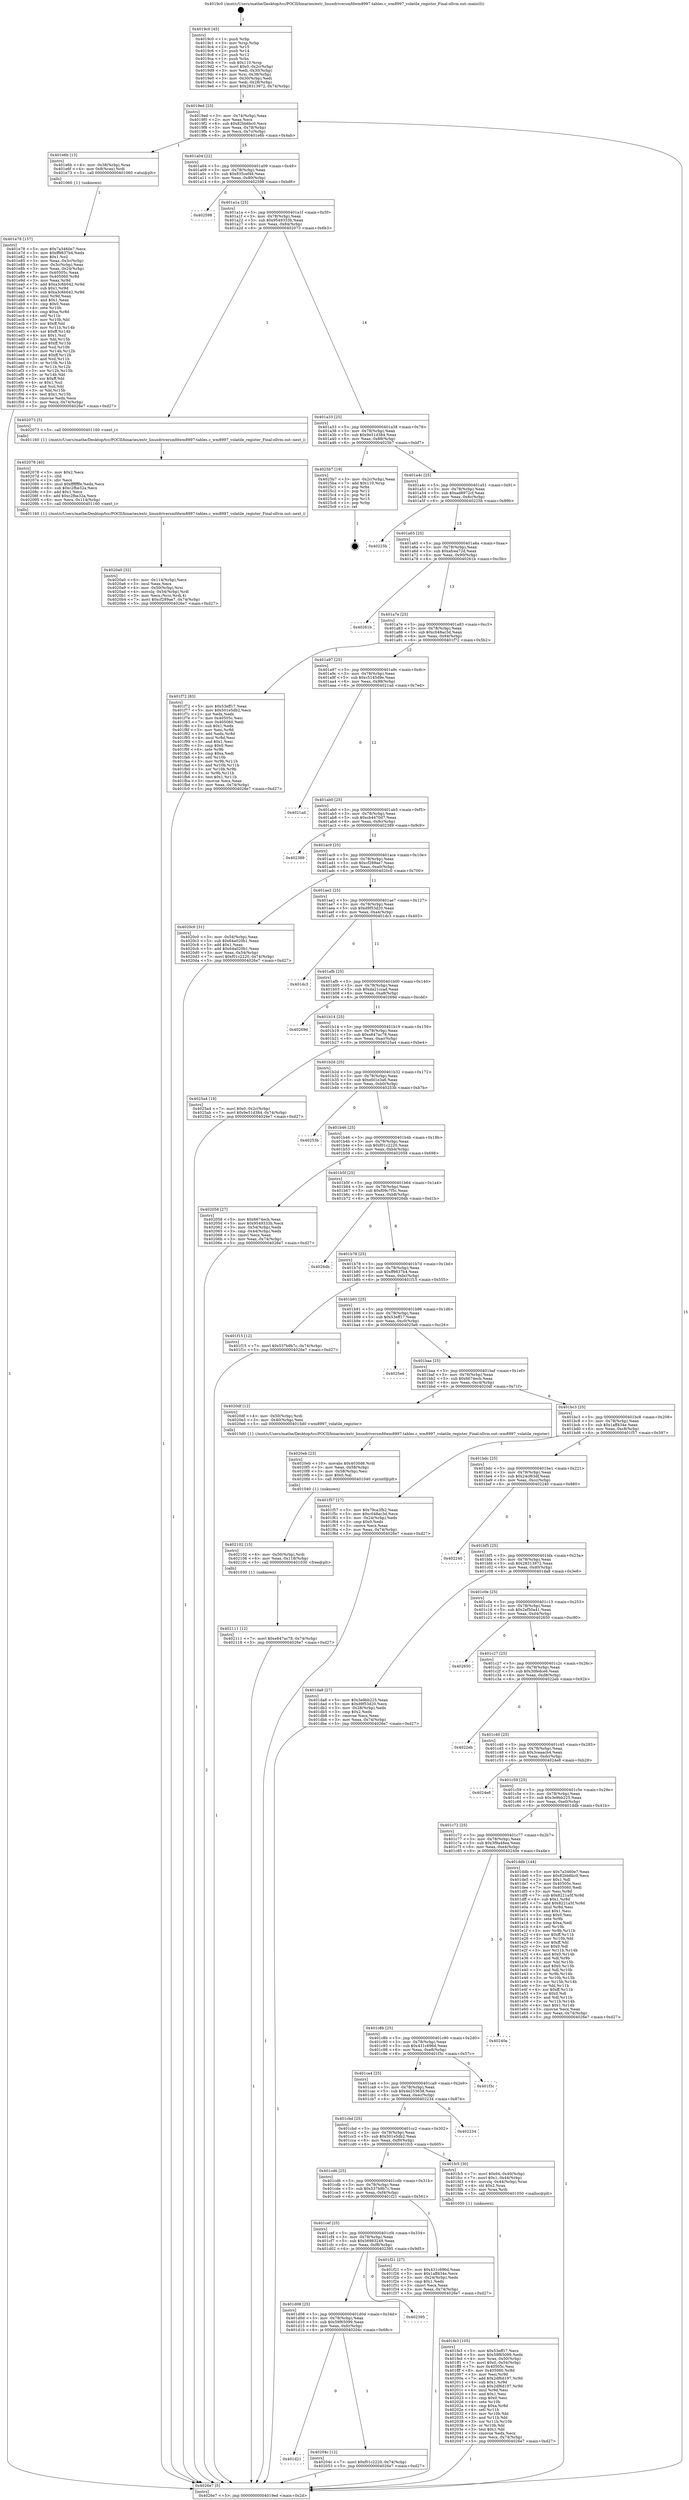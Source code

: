 digraph "0x4019c0" {
  label = "0x4019c0 (/mnt/c/Users/mathe/Desktop/tcc/POCII/binaries/extr_linuxdriversmfdwm8997-tables.c_wm8997_volatile_register_Final-ollvm.out::main(0))"
  labelloc = "t"
  node[shape=record]

  Entry [label="",width=0.3,height=0.3,shape=circle,fillcolor=black,style=filled]
  "0x4019ed" [label="{
     0x4019ed [23]\l
     | [instrs]\l
     &nbsp;&nbsp;0x4019ed \<+3\>: mov -0x74(%rbp),%eax\l
     &nbsp;&nbsp;0x4019f0 \<+2\>: mov %eax,%ecx\l
     &nbsp;&nbsp;0x4019f2 \<+6\>: sub $0x82bb6bc0,%ecx\l
     &nbsp;&nbsp;0x4019f8 \<+3\>: mov %eax,-0x78(%rbp)\l
     &nbsp;&nbsp;0x4019fb \<+3\>: mov %ecx,-0x7c(%rbp)\l
     &nbsp;&nbsp;0x4019fe \<+6\>: je 0000000000401e6b \<main+0x4ab\>\l
  }"]
  "0x401e6b" [label="{
     0x401e6b [13]\l
     | [instrs]\l
     &nbsp;&nbsp;0x401e6b \<+4\>: mov -0x38(%rbp),%rax\l
     &nbsp;&nbsp;0x401e6f \<+4\>: mov 0x8(%rax),%rdi\l
     &nbsp;&nbsp;0x401e73 \<+5\>: call 0000000000401060 \<atoi@plt\>\l
     | [calls]\l
     &nbsp;&nbsp;0x401060 \{1\} (unknown)\l
  }"]
  "0x401a04" [label="{
     0x401a04 [22]\l
     | [instrs]\l
     &nbsp;&nbsp;0x401a04 \<+5\>: jmp 0000000000401a09 \<main+0x49\>\l
     &nbsp;&nbsp;0x401a09 \<+3\>: mov -0x78(%rbp),%eax\l
     &nbsp;&nbsp;0x401a0c \<+5\>: sub $0x835cef48,%eax\l
     &nbsp;&nbsp;0x401a11 \<+3\>: mov %eax,-0x80(%rbp)\l
     &nbsp;&nbsp;0x401a14 \<+6\>: je 0000000000402598 \<main+0xbd8\>\l
  }"]
  Exit [label="",width=0.3,height=0.3,shape=circle,fillcolor=black,style=filled,peripheries=2]
  "0x402598" [label="{
     0x402598\l
  }", style=dashed]
  "0x401a1a" [label="{
     0x401a1a [25]\l
     | [instrs]\l
     &nbsp;&nbsp;0x401a1a \<+5\>: jmp 0000000000401a1f \<main+0x5f\>\l
     &nbsp;&nbsp;0x401a1f \<+3\>: mov -0x78(%rbp),%eax\l
     &nbsp;&nbsp;0x401a22 \<+5\>: sub $0x9549333b,%eax\l
     &nbsp;&nbsp;0x401a27 \<+6\>: mov %eax,-0x84(%rbp)\l
     &nbsp;&nbsp;0x401a2d \<+6\>: je 0000000000402073 \<main+0x6b3\>\l
  }"]
  "0x402111" [label="{
     0x402111 [12]\l
     | [instrs]\l
     &nbsp;&nbsp;0x402111 \<+7\>: movl $0xe847ac78,-0x74(%rbp)\l
     &nbsp;&nbsp;0x402118 \<+5\>: jmp 00000000004026e7 \<main+0xd27\>\l
  }"]
  "0x402073" [label="{
     0x402073 [5]\l
     | [instrs]\l
     &nbsp;&nbsp;0x402073 \<+5\>: call 0000000000401160 \<next_i\>\l
     | [calls]\l
     &nbsp;&nbsp;0x401160 \{1\} (/mnt/c/Users/mathe/Desktop/tcc/POCII/binaries/extr_linuxdriversmfdwm8997-tables.c_wm8997_volatile_register_Final-ollvm.out::next_i)\l
  }"]
  "0x401a33" [label="{
     0x401a33 [25]\l
     | [instrs]\l
     &nbsp;&nbsp;0x401a33 \<+5\>: jmp 0000000000401a38 \<main+0x78\>\l
     &nbsp;&nbsp;0x401a38 \<+3\>: mov -0x78(%rbp),%eax\l
     &nbsp;&nbsp;0x401a3b \<+5\>: sub $0x9e51d384,%eax\l
     &nbsp;&nbsp;0x401a40 \<+6\>: mov %eax,-0x88(%rbp)\l
     &nbsp;&nbsp;0x401a46 \<+6\>: je 00000000004025b7 \<main+0xbf7\>\l
  }"]
  "0x402102" [label="{
     0x402102 [15]\l
     | [instrs]\l
     &nbsp;&nbsp;0x402102 \<+4\>: mov -0x50(%rbp),%rdi\l
     &nbsp;&nbsp;0x402106 \<+6\>: mov %eax,-0x118(%rbp)\l
     &nbsp;&nbsp;0x40210c \<+5\>: call 0000000000401030 \<free@plt\>\l
     | [calls]\l
     &nbsp;&nbsp;0x401030 \{1\} (unknown)\l
  }"]
  "0x4025b7" [label="{
     0x4025b7 [19]\l
     | [instrs]\l
     &nbsp;&nbsp;0x4025b7 \<+3\>: mov -0x2c(%rbp),%eax\l
     &nbsp;&nbsp;0x4025ba \<+7\>: add $0x110,%rsp\l
     &nbsp;&nbsp;0x4025c1 \<+1\>: pop %rbx\l
     &nbsp;&nbsp;0x4025c2 \<+2\>: pop %r12\l
     &nbsp;&nbsp;0x4025c4 \<+2\>: pop %r14\l
     &nbsp;&nbsp;0x4025c6 \<+2\>: pop %r15\l
     &nbsp;&nbsp;0x4025c8 \<+1\>: pop %rbp\l
     &nbsp;&nbsp;0x4025c9 \<+1\>: ret\l
  }"]
  "0x401a4c" [label="{
     0x401a4c [25]\l
     | [instrs]\l
     &nbsp;&nbsp;0x401a4c \<+5\>: jmp 0000000000401a51 \<main+0x91\>\l
     &nbsp;&nbsp;0x401a51 \<+3\>: mov -0x78(%rbp),%eax\l
     &nbsp;&nbsp;0x401a54 \<+5\>: sub $0xad8972cf,%eax\l
     &nbsp;&nbsp;0x401a59 \<+6\>: mov %eax,-0x8c(%rbp)\l
     &nbsp;&nbsp;0x401a5f \<+6\>: je 000000000040225b \<main+0x89b\>\l
  }"]
  "0x4020eb" [label="{
     0x4020eb [23]\l
     | [instrs]\l
     &nbsp;&nbsp;0x4020eb \<+10\>: movabs $0x4030d6,%rdi\l
     &nbsp;&nbsp;0x4020f5 \<+3\>: mov %eax,-0x58(%rbp)\l
     &nbsp;&nbsp;0x4020f8 \<+3\>: mov -0x58(%rbp),%esi\l
     &nbsp;&nbsp;0x4020fb \<+2\>: mov $0x0,%al\l
     &nbsp;&nbsp;0x4020fd \<+5\>: call 0000000000401040 \<printf@plt\>\l
     | [calls]\l
     &nbsp;&nbsp;0x401040 \{1\} (unknown)\l
  }"]
  "0x40225b" [label="{
     0x40225b\l
  }", style=dashed]
  "0x401a65" [label="{
     0x401a65 [25]\l
     | [instrs]\l
     &nbsp;&nbsp;0x401a65 \<+5\>: jmp 0000000000401a6a \<main+0xaa\>\l
     &nbsp;&nbsp;0x401a6a \<+3\>: mov -0x78(%rbp),%eax\l
     &nbsp;&nbsp;0x401a6d \<+5\>: sub $0xafcea72d,%eax\l
     &nbsp;&nbsp;0x401a72 \<+6\>: mov %eax,-0x90(%rbp)\l
     &nbsp;&nbsp;0x401a78 \<+6\>: je 000000000040261b \<main+0xc5b\>\l
  }"]
  "0x4020a0" [label="{
     0x4020a0 [32]\l
     | [instrs]\l
     &nbsp;&nbsp;0x4020a0 \<+6\>: mov -0x114(%rbp),%ecx\l
     &nbsp;&nbsp;0x4020a6 \<+3\>: imul %eax,%ecx\l
     &nbsp;&nbsp;0x4020a9 \<+4\>: mov -0x50(%rbp),%rsi\l
     &nbsp;&nbsp;0x4020ad \<+4\>: movslq -0x54(%rbp),%rdi\l
     &nbsp;&nbsp;0x4020b1 \<+3\>: mov %ecx,(%rsi,%rdi,4)\l
     &nbsp;&nbsp;0x4020b4 \<+7\>: movl $0xcf289ae7,-0x74(%rbp)\l
     &nbsp;&nbsp;0x4020bb \<+5\>: jmp 00000000004026e7 \<main+0xd27\>\l
  }"]
  "0x40261b" [label="{
     0x40261b\l
  }", style=dashed]
  "0x401a7e" [label="{
     0x401a7e [25]\l
     | [instrs]\l
     &nbsp;&nbsp;0x401a7e \<+5\>: jmp 0000000000401a83 \<main+0xc3\>\l
     &nbsp;&nbsp;0x401a83 \<+3\>: mov -0x78(%rbp),%eax\l
     &nbsp;&nbsp;0x401a86 \<+5\>: sub $0xc048ac3d,%eax\l
     &nbsp;&nbsp;0x401a8b \<+6\>: mov %eax,-0x94(%rbp)\l
     &nbsp;&nbsp;0x401a91 \<+6\>: je 0000000000401f72 \<main+0x5b2\>\l
  }"]
  "0x402078" [label="{
     0x402078 [40]\l
     | [instrs]\l
     &nbsp;&nbsp;0x402078 \<+5\>: mov $0x2,%ecx\l
     &nbsp;&nbsp;0x40207d \<+1\>: cltd\l
     &nbsp;&nbsp;0x40207e \<+2\>: idiv %ecx\l
     &nbsp;&nbsp;0x402080 \<+6\>: imul $0xfffffffe,%edx,%ecx\l
     &nbsp;&nbsp;0x402086 \<+6\>: sub $0xc2fbe32a,%ecx\l
     &nbsp;&nbsp;0x40208c \<+3\>: add $0x1,%ecx\l
     &nbsp;&nbsp;0x40208f \<+6\>: add $0xc2fbe32a,%ecx\l
     &nbsp;&nbsp;0x402095 \<+6\>: mov %ecx,-0x114(%rbp)\l
     &nbsp;&nbsp;0x40209b \<+5\>: call 0000000000401160 \<next_i\>\l
     | [calls]\l
     &nbsp;&nbsp;0x401160 \{1\} (/mnt/c/Users/mathe/Desktop/tcc/POCII/binaries/extr_linuxdriversmfdwm8997-tables.c_wm8997_volatile_register_Final-ollvm.out::next_i)\l
  }"]
  "0x401f72" [label="{
     0x401f72 [83]\l
     | [instrs]\l
     &nbsp;&nbsp;0x401f72 \<+5\>: mov $0x53eff17,%eax\l
     &nbsp;&nbsp;0x401f77 \<+5\>: mov $0x501e5db2,%ecx\l
     &nbsp;&nbsp;0x401f7c \<+2\>: xor %edx,%edx\l
     &nbsp;&nbsp;0x401f7e \<+7\>: mov 0x40505c,%esi\l
     &nbsp;&nbsp;0x401f85 \<+7\>: mov 0x405060,%edi\l
     &nbsp;&nbsp;0x401f8c \<+3\>: sub $0x1,%edx\l
     &nbsp;&nbsp;0x401f8f \<+3\>: mov %esi,%r8d\l
     &nbsp;&nbsp;0x401f92 \<+3\>: add %edx,%r8d\l
     &nbsp;&nbsp;0x401f95 \<+4\>: imul %r8d,%esi\l
     &nbsp;&nbsp;0x401f99 \<+3\>: and $0x1,%esi\l
     &nbsp;&nbsp;0x401f9c \<+3\>: cmp $0x0,%esi\l
     &nbsp;&nbsp;0x401f9f \<+4\>: sete %r9b\l
     &nbsp;&nbsp;0x401fa3 \<+3\>: cmp $0xa,%edi\l
     &nbsp;&nbsp;0x401fa6 \<+4\>: setl %r10b\l
     &nbsp;&nbsp;0x401faa \<+3\>: mov %r9b,%r11b\l
     &nbsp;&nbsp;0x401fad \<+3\>: and %r10b,%r11b\l
     &nbsp;&nbsp;0x401fb0 \<+3\>: xor %r10b,%r9b\l
     &nbsp;&nbsp;0x401fb3 \<+3\>: or %r9b,%r11b\l
     &nbsp;&nbsp;0x401fb6 \<+4\>: test $0x1,%r11b\l
     &nbsp;&nbsp;0x401fba \<+3\>: cmovne %ecx,%eax\l
     &nbsp;&nbsp;0x401fbd \<+3\>: mov %eax,-0x74(%rbp)\l
     &nbsp;&nbsp;0x401fc0 \<+5\>: jmp 00000000004026e7 \<main+0xd27\>\l
  }"]
  "0x401a97" [label="{
     0x401a97 [25]\l
     | [instrs]\l
     &nbsp;&nbsp;0x401a97 \<+5\>: jmp 0000000000401a9c \<main+0xdc\>\l
     &nbsp;&nbsp;0x401a9c \<+3\>: mov -0x78(%rbp),%eax\l
     &nbsp;&nbsp;0x401a9f \<+5\>: sub $0xc5145d9e,%eax\l
     &nbsp;&nbsp;0x401aa4 \<+6\>: mov %eax,-0x98(%rbp)\l
     &nbsp;&nbsp;0x401aaa \<+6\>: je 00000000004021ad \<main+0x7ed\>\l
  }"]
  "0x401d21" [label="{
     0x401d21\l
  }", style=dashed]
  "0x4021ad" [label="{
     0x4021ad\l
  }", style=dashed]
  "0x401ab0" [label="{
     0x401ab0 [25]\l
     | [instrs]\l
     &nbsp;&nbsp;0x401ab0 \<+5\>: jmp 0000000000401ab5 \<main+0xf5\>\l
     &nbsp;&nbsp;0x401ab5 \<+3\>: mov -0x78(%rbp),%eax\l
     &nbsp;&nbsp;0x401ab8 \<+5\>: sub $0xcb4470d7,%eax\l
     &nbsp;&nbsp;0x401abd \<+6\>: mov %eax,-0x9c(%rbp)\l
     &nbsp;&nbsp;0x401ac3 \<+6\>: je 0000000000402389 \<main+0x9c9\>\l
  }"]
  "0x40204c" [label="{
     0x40204c [12]\l
     | [instrs]\l
     &nbsp;&nbsp;0x40204c \<+7\>: movl $0xf01c2220,-0x74(%rbp)\l
     &nbsp;&nbsp;0x402053 \<+5\>: jmp 00000000004026e7 \<main+0xd27\>\l
  }"]
  "0x402389" [label="{
     0x402389\l
  }", style=dashed]
  "0x401ac9" [label="{
     0x401ac9 [25]\l
     | [instrs]\l
     &nbsp;&nbsp;0x401ac9 \<+5\>: jmp 0000000000401ace \<main+0x10e\>\l
     &nbsp;&nbsp;0x401ace \<+3\>: mov -0x78(%rbp),%eax\l
     &nbsp;&nbsp;0x401ad1 \<+5\>: sub $0xcf289ae7,%eax\l
     &nbsp;&nbsp;0x401ad6 \<+6\>: mov %eax,-0xa0(%rbp)\l
     &nbsp;&nbsp;0x401adc \<+6\>: je 00000000004020c0 \<main+0x700\>\l
  }"]
  "0x401d08" [label="{
     0x401d08 [25]\l
     | [instrs]\l
     &nbsp;&nbsp;0x401d08 \<+5\>: jmp 0000000000401d0d \<main+0x34d\>\l
     &nbsp;&nbsp;0x401d0d \<+3\>: mov -0x78(%rbp),%eax\l
     &nbsp;&nbsp;0x401d10 \<+5\>: sub $0x59f65099,%eax\l
     &nbsp;&nbsp;0x401d15 \<+6\>: mov %eax,-0xfc(%rbp)\l
     &nbsp;&nbsp;0x401d1b \<+6\>: je 000000000040204c \<main+0x68c\>\l
  }"]
  "0x4020c0" [label="{
     0x4020c0 [31]\l
     | [instrs]\l
     &nbsp;&nbsp;0x4020c0 \<+3\>: mov -0x54(%rbp),%eax\l
     &nbsp;&nbsp;0x4020c3 \<+5\>: sub $0x64a020b1,%eax\l
     &nbsp;&nbsp;0x4020c8 \<+3\>: add $0x1,%eax\l
     &nbsp;&nbsp;0x4020cb \<+5\>: add $0x64a020b1,%eax\l
     &nbsp;&nbsp;0x4020d0 \<+3\>: mov %eax,-0x54(%rbp)\l
     &nbsp;&nbsp;0x4020d3 \<+7\>: movl $0xf01c2220,-0x74(%rbp)\l
     &nbsp;&nbsp;0x4020da \<+5\>: jmp 00000000004026e7 \<main+0xd27\>\l
  }"]
  "0x401ae2" [label="{
     0x401ae2 [25]\l
     | [instrs]\l
     &nbsp;&nbsp;0x401ae2 \<+5\>: jmp 0000000000401ae7 \<main+0x127\>\l
     &nbsp;&nbsp;0x401ae7 \<+3\>: mov -0x78(%rbp),%eax\l
     &nbsp;&nbsp;0x401aea \<+5\>: sub $0xd9f53d20,%eax\l
     &nbsp;&nbsp;0x401aef \<+6\>: mov %eax,-0xa4(%rbp)\l
     &nbsp;&nbsp;0x401af5 \<+6\>: je 0000000000401dc3 \<main+0x403\>\l
  }"]
  "0x402395" [label="{
     0x402395\l
  }", style=dashed]
  "0x401dc3" [label="{
     0x401dc3\l
  }", style=dashed]
  "0x401afb" [label="{
     0x401afb [25]\l
     | [instrs]\l
     &nbsp;&nbsp;0x401afb \<+5\>: jmp 0000000000401b00 \<main+0x140\>\l
     &nbsp;&nbsp;0x401b00 \<+3\>: mov -0x78(%rbp),%eax\l
     &nbsp;&nbsp;0x401b03 \<+5\>: sub $0xda21ccad,%eax\l
     &nbsp;&nbsp;0x401b08 \<+6\>: mov %eax,-0xa8(%rbp)\l
     &nbsp;&nbsp;0x401b0e \<+6\>: je 000000000040269d \<main+0xcdd\>\l
  }"]
  "0x401fe3" [label="{
     0x401fe3 [105]\l
     | [instrs]\l
     &nbsp;&nbsp;0x401fe3 \<+5\>: mov $0x53eff17,%ecx\l
     &nbsp;&nbsp;0x401fe8 \<+5\>: mov $0x59f65099,%edx\l
     &nbsp;&nbsp;0x401fed \<+4\>: mov %rax,-0x50(%rbp)\l
     &nbsp;&nbsp;0x401ff1 \<+7\>: movl $0x0,-0x54(%rbp)\l
     &nbsp;&nbsp;0x401ff8 \<+7\>: mov 0x40505c,%esi\l
     &nbsp;&nbsp;0x401fff \<+8\>: mov 0x405060,%r8d\l
     &nbsp;&nbsp;0x402007 \<+3\>: mov %esi,%r9d\l
     &nbsp;&nbsp;0x40200a \<+7\>: add $0x2df6d197,%r9d\l
     &nbsp;&nbsp;0x402011 \<+4\>: sub $0x1,%r9d\l
     &nbsp;&nbsp;0x402015 \<+7\>: sub $0x2df6d197,%r9d\l
     &nbsp;&nbsp;0x40201c \<+4\>: imul %r9d,%esi\l
     &nbsp;&nbsp;0x402020 \<+3\>: and $0x1,%esi\l
     &nbsp;&nbsp;0x402023 \<+3\>: cmp $0x0,%esi\l
     &nbsp;&nbsp;0x402026 \<+4\>: sete %r10b\l
     &nbsp;&nbsp;0x40202a \<+4\>: cmp $0xa,%r8d\l
     &nbsp;&nbsp;0x40202e \<+4\>: setl %r11b\l
     &nbsp;&nbsp;0x402032 \<+3\>: mov %r10b,%bl\l
     &nbsp;&nbsp;0x402035 \<+3\>: and %r11b,%bl\l
     &nbsp;&nbsp;0x402038 \<+3\>: xor %r11b,%r10b\l
     &nbsp;&nbsp;0x40203b \<+3\>: or %r10b,%bl\l
     &nbsp;&nbsp;0x40203e \<+3\>: test $0x1,%bl\l
     &nbsp;&nbsp;0x402041 \<+3\>: cmovne %edx,%ecx\l
     &nbsp;&nbsp;0x402044 \<+3\>: mov %ecx,-0x74(%rbp)\l
     &nbsp;&nbsp;0x402047 \<+5\>: jmp 00000000004026e7 \<main+0xd27\>\l
  }"]
  "0x40269d" [label="{
     0x40269d\l
  }", style=dashed]
  "0x401b14" [label="{
     0x401b14 [25]\l
     | [instrs]\l
     &nbsp;&nbsp;0x401b14 \<+5\>: jmp 0000000000401b19 \<main+0x159\>\l
     &nbsp;&nbsp;0x401b19 \<+3\>: mov -0x78(%rbp),%eax\l
     &nbsp;&nbsp;0x401b1c \<+5\>: sub $0xe847ac78,%eax\l
     &nbsp;&nbsp;0x401b21 \<+6\>: mov %eax,-0xac(%rbp)\l
     &nbsp;&nbsp;0x401b27 \<+6\>: je 00000000004025a4 \<main+0xbe4\>\l
  }"]
  "0x401cef" [label="{
     0x401cef [25]\l
     | [instrs]\l
     &nbsp;&nbsp;0x401cef \<+5\>: jmp 0000000000401cf4 \<main+0x334\>\l
     &nbsp;&nbsp;0x401cf4 \<+3\>: mov -0x78(%rbp),%eax\l
     &nbsp;&nbsp;0x401cf7 \<+5\>: sub $0x56983249,%eax\l
     &nbsp;&nbsp;0x401cfc \<+6\>: mov %eax,-0xf8(%rbp)\l
     &nbsp;&nbsp;0x401d02 \<+6\>: je 0000000000402395 \<main+0x9d5\>\l
  }"]
  "0x4025a4" [label="{
     0x4025a4 [19]\l
     | [instrs]\l
     &nbsp;&nbsp;0x4025a4 \<+7\>: movl $0x0,-0x2c(%rbp)\l
     &nbsp;&nbsp;0x4025ab \<+7\>: movl $0x9e51d384,-0x74(%rbp)\l
     &nbsp;&nbsp;0x4025b2 \<+5\>: jmp 00000000004026e7 \<main+0xd27\>\l
  }"]
  "0x401b2d" [label="{
     0x401b2d [25]\l
     | [instrs]\l
     &nbsp;&nbsp;0x401b2d \<+5\>: jmp 0000000000401b32 \<main+0x172\>\l
     &nbsp;&nbsp;0x401b32 \<+3\>: mov -0x78(%rbp),%eax\l
     &nbsp;&nbsp;0x401b35 \<+5\>: sub $0xefd1e3a6,%eax\l
     &nbsp;&nbsp;0x401b3a \<+6\>: mov %eax,-0xb0(%rbp)\l
     &nbsp;&nbsp;0x401b40 \<+6\>: je 000000000040253b \<main+0xb7b\>\l
  }"]
  "0x401f21" [label="{
     0x401f21 [27]\l
     | [instrs]\l
     &nbsp;&nbsp;0x401f21 \<+5\>: mov $0x431c696d,%eax\l
     &nbsp;&nbsp;0x401f26 \<+5\>: mov $0x1aff434e,%ecx\l
     &nbsp;&nbsp;0x401f2b \<+3\>: mov -0x24(%rbp),%edx\l
     &nbsp;&nbsp;0x401f2e \<+3\>: cmp $0x1,%edx\l
     &nbsp;&nbsp;0x401f31 \<+3\>: cmovl %ecx,%eax\l
     &nbsp;&nbsp;0x401f34 \<+3\>: mov %eax,-0x74(%rbp)\l
     &nbsp;&nbsp;0x401f37 \<+5\>: jmp 00000000004026e7 \<main+0xd27\>\l
  }"]
  "0x40253b" [label="{
     0x40253b\l
  }", style=dashed]
  "0x401b46" [label="{
     0x401b46 [25]\l
     | [instrs]\l
     &nbsp;&nbsp;0x401b46 \<+5\>: jmp 0000000000401b4b \<main+0x18b\>\l
     &nbsp;&nbsp;0x401b4b \<+3\>: mov -0x78(%rbp),%eax\l
     &nbsp;&nbsp;0x401b4e \<+5\>: sub $0xf01c2220,%eax\l
     &nbsp;&nbsp;0x401b53 \<+6\>: mov %eax,-0xb4(%rbp)\l
     &nbsp;&nbsp;0x401b59 \<+6\>: je 0000000000402058 \<main+0x698\>\l
  }"]
  "0x401cd6" [label="{
     0x401cd6 [25]\l
     | [instrs]\l
     &nbsp;&nbsp;0x401cd6 \<+5\>: jmp 0000000000401cdb \<main+0x31b\>\l
     &nbsp;&nbsp;0x401cdb \<+3\>: mov -0x78(%rbp),%eax\l
     &nbsp;&nbsp;0x401cde \<+5\>: sub $0x537b9b7c,%eax\l
     &nbsp;&nbsp;0x401ce3 \<+6\>: mov %eax,-0xf4(%rbp)\l
     &nbsp;&nbsp;0x401ce9 \<+6\>: je 0000000000401f21 \<main+0x561\>\l
  }"]
  "0x402058" [label="{
     0x402058 [27]\l
     | [instrs]\l
     &nbsp;&nbsp;0x402058 \<+5\>: mov $0x6674ecb,%eax\l
     &nbsp;&nbsp;0x40205d \<+5\>: mov $0x9549333b,%ecx\l
     &nbsp;&nbsp;0x402062 \<+3\>: mov -0x54(%rbp),%edx\l
     &nbsp;&nbsp;0x402065 \<+3\>: cmp -0x44(%rbp),%edx\l
     &nbsp;&nbsp;0x402068 \<+3\>: cmovl %ecx,%eax\l
     &nbsp;&nbsp;0x40206b \<+3\>: mov %eax,-0x74(%rbp)\l
     &nbsp;&nbsp;0x40206e \<+5\>: jmp 00000000004026e7 \<main+0xd27\>\l
  }"]
  "0x401b5f" [label="{
     0x401b5f [25]\l
     | [instrs]\l
     &nbsp;&nbsp;0x401b5f \<+5\>: jmp 0000000000401b64 \<main+0x1a4\>\l
     &nbsp;&nbsp;0x401b64 \<+3\>: mov -0x78(%rbp),%eax\l
     &nbsp;&nbsp;0x401b67 \<+5\>: sub $0xf09c7f5c,%eax\l
     &nbsp;&nbsp;0x401b6c \<+6\>: mov %eax,-0xb8(%rbp)\l
     &nbsp;&nbsp;0x401b72 \<+6\>: je 00000000004026db \<main+0xd1b\>\l
  }"]
  "0x401fc5" [label="{
     0x401fc5 [30]\l
     | [instrs]\l
     &nbsp;&nbsp;0x401fc5 \<+7\>: movl $0x64,-0x40(%rbp)\l
     &nbsp;&nbsp;0x401fcc \<+7\>: movl $0x1,-0x44(%rbp)\l
     &nbsp;&nbsp;0x401fd3 \<+4\>: movslq -0x44(%rbp),%rax\l
     &nbsp;&nbsp;0x401fd7 \<+4\>: shl $0x2,%rax\l
     &nbsp;&nbsp;0x401fdb \<+3\>: mov %rax,%rdi\l
     &nbsp;&nbsp;0x401fde \<+5\>: call 0000000000401050 \<malloc@plt\>\l
     | [calls]\l
     &nbsp;&nbsp;0x401050 \{1\} (unknown)\l
  }"]
  "0x4026db" [label="{
     0x4026db\l
  }", style=dashed]
  "0x401b78" [label="{
     0x401b78 [25]\l
     | [instrs]\l
     &nbsp;&nbsp;0x401b78 \<+5\>: jmp 0000000000401b7d \<main+0x1bd\>\l
     &nbsp;&nbsp;0x401b7d \<+3\>: mov -0x78(%rbp),%eax\l
     &nbsp;&nbsp;0x401b80 \<+5\>: sub $0xff9837b4,%eax\l
     &nbsp;&nbsp;0x401b85 \<+6\>: mov %eax,-0xbc(%rbp)\l
     &nbsp;&nbsp;0x401b8b \<+6\>: je 0000000000401f15 \<main+0x555\>\l
  }"]
  "0x401cbd" [label="{
     0x401cbd [25]\l
     | [instrs]\l
     &nbsp;&nbsp;0x401cbd \<+5\>: jmp 0000000000401cc2 \<main+0x302\>\l
     &nbsp;&nbsp;0x401cc2 \<+3\>: mov -0x78(%rbp),%eax\l
     &nbsp;&nbsp;0x401cc5 \<+5\>: sub $0x501e5db2,%eax\l
     &nbsp;&nbsp;0x401cca \<+6\>: mov %eax,-0xf0(%rbp)\l
     &nbsp;&nbsp;0x401cd0 \<+6\>: je 0000000000401fc5 \<main+0x605\>\l
  }"]
  "0x401f15" [label="{
     0x401f15 [12]\l
     | [instrs]\l
     &nbsp;&nbsp;0x401f15 \<+7\>: movl $0x537b9b7c,-0x74(%rbp)\l
     &nbsp;&nbsp;0x401f1c \<+5\>: jmp 00000000004026e7 \<main+0xd27\>\l
  }"]
  "0x401b91" [label="{
     0x401b91 [25]\l
     | [instrs]\l
     &nbsp;&nbsp;0x401b91 \<+5\>: jmp 0000000000401b96 \<main+0x1d6\>\l
     &nbsp;&nbsp;0x401b96 \<+3\>: mov -0x78(%rbp),%eax\l
     &nbsp;&nbsp;0x401b99 \<+5\>: sub $0x53eff17,%eax\l
     &nbsp;&nbsp;0x401b9e \<+6\>: mov %eax,-0xc0(%rbp)\l
     &nbsp;&nbsp;0x401ba4 \<+6\>: je 00000000004025e6 \<main+0xc26\>\l
  }"]
  "0x402234" [label="{
     0x402234\l
  }", style=dashed]
  "0x4025e6" [label="{
     0x4025e6\l
  }", style=dashed]
  "0x401baa" [label="{
     0x401baa [25]\l
     | [instrs]\l
     &nbsp;&nbsp;0x401baa \<+5\>: jmp 0000000000401baf \<main+0x1ef\>\l
     &nbsp;&nbsp;0x401baf \<+3\>: mov -0x78(%rbp),%eax\l
     &nbsp;&nbsp;0x401bb2 \<+5\>: sub $0x6674ecb,%eax\l
     &nbsp;&nbsp;0x401bb7 \<+6\>: mov %eax,-0xc4(%rbp)\l
     &nbsp;&nbsp;0x401bbd \<+6\>: je 00000000004020df \<main+0x71f\>\l
  }"]
  "0x401ca4" [label="{
     0x401ca4 [25]\l
     | [instrs]\l
     &nbsp;&nbsp;0x401ca4 \<+5\>: jmp 0000000000401ca9 \<main+0x2e9\>\l
     &nbsp;&nbsp;0x401ca9 \<+3\>: mov -0x78(%rbp),%eax\l
     &nbsp;&nbsp;0x401cac \<+5\>: sub $0x4e253638,%eax\l
     &nbsp;&nbsp;0x401cb1 \<+6\>: mov %eax,-0xec(%rbp)\l
     &nbsp;&nbsp;0x401cb7 \<+6\>: je 0000000000402234 \<main+0x874\>\l
  }"]
  "0x4020df" [label="{
     0x4020df [12]\l
     | [instrs]\l
     &nbsp;&nbsp;0x4020df \<+4\>: mov -0x50(%rbp),%rdi\l
     &nbsp;&nbsp;0x4020e3 \<+3\>: mov -0x40(%rbp),%esi\l
     &nbsp;&nbsp;0x4020e6 \<+5\>: call 00000000004015d0 \<wm8997_volatile_register\>\l
     | [calls]\l
     &nbsp;&nbsp;0x4015d0 \{1\} (/mnt/c/Users/mathe/Desktop/tcc/POCII/binaries/extr_linuxdriversmfdwm8997-tables.c_wm8997_volatile_register_Final-ollvm.out::wm8997_volatile_register)\l
  }"]
  "0x401bc3" [label="{
     0x401bc3 [25]\l
     | [instrs]\l
     &nbsp;&nbsp;0x401bc3 \<+5\>: jmp 0000000000401bc8 \<main+0x208\>\l
     &nbsp;&nbsp;0x401bc8 \<+3\>: mov -0x78(%rbp),%eax\l
     &nbsp;&nbsp;0x401bcb \<+5\>: sub $0x1aff434e,%eax\l
     &nbsp;&nbsp;0x401bd0 \<+6\>: mov %eax,-0xc8(%rbp)\l
     &nbsp;&nbsp;0x401bd6 \<+6\>: je 0000000000401f57 \<main+0x597\>\l
  }"]
  "0x401f3c" [label="{
     0x401f3c\l
  }", style=dashed]
  "0x401f57" [label="{
     0x401f57 [27]\l
     | [instrs]\l
     &nbsp;&nbsp;0x401f57 \<+5\>: mov $0x79ca3fb2,%eax\l
     &nbsp;&nbsp;0x401f5c \<+5\>: mov $0xc048ac3d,%ecx\l
     &nbsp;&nbsp;0x401f61 \<+3\>: mov -0x24(%rbp),%edx\l
     &nbsp;&nbsp;0x401f64 \<+3\>: cmp $0x0,%edx\l
     &nbsp;&nbsp;0x401f67 \<+3\>: cmove %ecx,%eax\l
     &nbsp;&nbsp;0x401f6a \<+3\>: mov %eax,-0x74(%rbp)\l
     &nbsp;&nbsp;0x401f6d \<+5\>: jmp 00000000004026e7 \<main+0xd27\>\l
  }"]
  "0x401bdc" [label="{
     0x401bdc [25]\l
     | [instrs]\l
     &nbsp;&nbsp;0x401bdc \<+5\>: jmp 0000000000401be1 \<main+0x221\>\l
     &nbsp;&nbsp;0x401be1 \<+3\>: mov -0x78(%rbp),%eax\l
     &nbsp;&nbsp;0x401be4 \<+5\>: sub $0x24cf63df,%eax\l
     &nbsp;&nbsp;0x401be9 \<+6\>: mov %eax,-0xcc(%rbp)\l
     &nbsp;&nbsp;0x401bef \<+6\>: je 0000000000402240 \<main+0x880\>\l
  }"]
  "0x401c8b" [label="{
     0x401c8b [25]\l
     | [instrs]\l
     &nbsp;&nbsp;0x401c8b \<+5\>: jmp 0000000000401c90 \<main+0x2d0\>\l
     &nbsp;&nbsp;0x401c90 \<+3\>: mov -0x78(%rbp),%eax\l
     &nbsp;&nbsp;0x401c93 \<+5\>: sub $0x431c696d,%eax\l
     &nbsp;&nbsp;0x401c98 \<+6\>: mov %eax,-0xe8(%rbp)\l
     &nbsp;&nbsp;0x401c9e \<+6\>: je 0000000000401f3c \<main+0x57c\>\l
  }"]
  "0x402240" [label="{
     0x402240\l
  }", style=dashed]
  "0x401bf5" [label="{
     0x401bf5 [25]\l
     | [instrs]\l
     &nbsp;&nbsp;0x401bf5 \<+5\>: jmp 0000000000401bfa \<main+0x23a\>\l
     &nbsp;&nbsp;0x401bfa \<+3\>: mov -0x78(%rbp),%eax\l
     &nbsp;&nbsp;0x401bfd \<+5\>: sub $0x28313972,%eax\l
     &nbsp;&nbsp;0x401c02 \<+6\>: mov %eax,-0xd0(%rbp)\l
     &nbsp;&nbsp;0x401c08 \<+6\>: je 0000000000401da8 \<main+0x3e8\>\l
  }"]
  "0x40240e" [label="{
     0x40240e\l
  }", style=dashed]
  "0x401da8" [label="{
     0x401da8 [27]\l
     | [instrs]\l
     &nbsp;&nbsp;0x401da8 \<+5\>: mov $0x3e9bb225,%eax\l
     &nbsp;&nbsp;0x401dad \<+5\>: mov $0xd9f53d20,%ecx\l
     &nbsp;&nbsp;0x401db2 \<+3\>: mov -0x28(%rbp),%edx\l
     &nbsp;&nbsp;0x401db5 \<+3\>: cmp $0x2,%edx\l
     &nbsp;&nbsp;0x401db8 \<+3\>: cmovne %ecx,%eax\l
     &nbsp;&nbsp;0x401dbb \<+3\>: mov %eax,-0x74(%rbp)\l
     &nbsp;&nbsp;0x401dbe \<+5\>: jmp 00000000004026e7 \<main+0xd27\>\l
  }"]
  "0x401c0e" [label="{
     0x401c0e [25]\l
     | [instrs]\l
     &nbsp;&nbsp;0x401c0e \<+5\>: jmp 0000000000401c13 \<main+0x253\>\l
     &nbsp;&nbsp;0x401c13 \<+3\>: mov -0x78(%rbp),%eax\l
     &nbsp;&nbsp;0x401c16 \<+5\>: sub $0x2ef50a41,%eax\l
     &nbsp;&nbsp;0x401c1b \<+6\>: mov %eax,-0xd4(%rbp)\l
     &nbsp;&nbsp;0x401c21 \<+6\>: je 0000000000402650 \<main+0xc90\>\l
  }"]
  "0x4026e7" [label="{
     0x4026e7 [5]\l
     | [instrs]\l
     &nbsp;&nbsp;0x4026e7 \<+5\>: jmp 00000000004019ed \<main+0x2d\>\l
  }"]
  "0x4019c0" [label="{
     0x4019c0 [45]\l
     | [instrs]\l
     &nbsp;&nbsp;0x4019c0 \<+1\>: push %rbp\l
     &nbsp;&nbsp;0x4019c1 \<+3\>: mov %rsp,%rbp\l
     &nbsp;&nbsp;0x4019c4 \<+2\>: push %r15\l
     &nbsp;&nbsp;0x4019c6 \<+2\>: push %r14\l
     &nbsp;&nbsp;0x4019c8 \<+2\>: push %r12\l
     &nbsp;&nbsp;0x4019ca \<+1\>: push %rbx\l
     &nbsp;&nbsp;0x4019cb \<+7\>: sub $0x110,%rsp\l
     &nbsp;&nbsp;0x4019d2 \<+7\>: movl $0x0,-0x2c(%rbp)\l
     &nbsp;&nbsp;0x4019d9 \<+3\>: mov %edi,-0x30(%rbp)\l
     &nbsp;&nbsp;0x4019dc \<+4\>: mov %rsi,-0x38(%rbp)\l
     &nbsp;&nbsp;0x4019e0 \<+3\>: mov -0x30(%rbp),%edi\l
     &nbsp;&nbsp;0x4019e3 \<+3\>: mov %edi,-0x28(%rbp)\l
     &nbsp;&nbsp;0x4019e6 \<+7\>: movl $0x28313972,-0x74(%rbp)\l
  }"]
  "0x401e78" [label="{
     0x401e78 [157]\l
     | [instrs]\l
     &nbsp;&nbsp;0x401e78 \<+5\>: mov $0x7a3460e7,%ecx\l
     &nbsp;&nbsp;0x401e7d \<+5\>: mov $0xff9837b4,%edx\l
     &nbsp;&nbsp;0x401e82 \<+3\>: mov $0x1,%sil\l
     &nbsp;&nbsp;0x401e85 \<+3\>: mov %eax,-0x3c(%rbp)\l
     &nbsp;&nbsp;0x401e88 \<+3\>: mov -0x3c(%rbp),%eax\l
     &nbsp;&nbsp;0x401e8b \<+3\>: mov %eax,-0x24(%rbp)\l
     &nbsp;&nbsp;0x401e8e \<+7\>: mov 0x40505c,%eax\l
     &nbsp;&nbsp;0x401e95 \<+8\>: mov 0x405060,%r8d\l
     &nbsp;&nbsp;0x401e9d \<+3\>: mov %eax,%r9d\l
     &nbsp;&nbsp;0x401ea0 \<+7\>: add $0xa3c6b042,%r9d\l
     &nbsp;&nbsp;0x401ea7 \<+4\>: sub $0x1,%r9d\l
     &nbsp;&nbsp;0x401eab \<+7\>: sub $0xa3c6b042,%r9d\l
     &nbsp;&nbsp;0x401eb2 \<+4\>: imul %r9d,%eax\l
     &nbsp;&nbsp;0x401eb6 \<+3\>: and $0x1,%eax\l
     &nbsp;&nbsp;0x401eb9 \<+3\>: cmp $0x0,%eax\l
     &nbsp;&nbsp;0x401ebc \<+4\>: sete %r10b\l
     &nbsp;&nbsp;0x401ec0 \<+4\>: cmp $0xa,%r8d\l
     &nbsp;&nbsp;0x401ec4 \<+4\>: setl %r11b\l
     &nbsp;&nbsp;0x401ec8 \<+3\>: mov %r10b,%bl\l
     &nbsp;&nbsp;0x401ecb \<+3\>: xor $0xff,%bl\l
     &nbsp;&nbsp;0x401ece \<+3\>: mov %r11b,%r14b\l
     &nbsp;&nbsp;0x401ed1 \<+4\>: xor $0xff,%r14b\l
     &nbsp;&nbsp;0x401ed5 \<+4\>: xor $0x1,%sil\l
     &nbsp;&nbsp;0x401ed9 \<+3\>: mov %bl,%r15b\l
     &nbsp;&nbsp;0x401edc \<+4\>: and $0xff,%r15b\l
     &nbsp;&nbsp;0x401ee0 \<+3\>: and %sil,%r10b\l
     &nbsp;&nbsp;0x401ee3 \<+3\>: mov %r14b,%r12b\l
     &nbsp;&nbsp;0x401ee6 \<+4\>: and $0xff,%r12b\l
     &nbsp;&nbsp;0x401eea \<+3\>: and %sil,%r11b\l
     &nbsp;&nbsp;0x401eed \<+3\>: or %r10b,%r15b\l
     &nbsp;&nbsp;0x401ef0 \<+3\>: or %r11b,%r12b\l
     &nbsp;&nbsp;0x401ef3 \<+3\>: xor %r12b,%r15b\l
     &nbsp;&nbsp;0x401ef6 \<+3\>: or %r14b,%bl\l
     &nbsp;&nbsp;0x401ef9 \<+3\>: xor $0xff,%bl\l
     &nbsp;&nbsp;0x401efc \<+4\>: or $0x1,%sil\l
     &nbsp;&nbsp;0x401f00 \<+3\>: and %sil,%bl\l
     &nbsp;&nbsp;0x401f03 \<+3\>: or %bl,%r15b\l
     &nbsp;&nbsp;0x401f06 \<+4\>: test $0x1,%r15b\l
     &nbsp;&nbsp;0x401f0a \<+3\>: cmovne %edx,%ecx\l
     &nbsp;&nbsp;0x401f0d \<+3\>: mov %ecx,-0x74(%rbp)\l
     &nbsp;&nbsp;0x401f10 \<+5\>: jmp 00000000004026e7 \<main+0xd27\>\l
  }"]
  "0x402650" [label="{
     0x402650\l
  }", style=dashed]
  "0x401c27" [label="{
     0x401c27 [25]\l
     | [instrs]\l
     &nbsp;&nbsp;0x401c27 \<+5\>: jmp 0000000000401c2c \<main+0x26c\>\l
     &nbsp;&nbsp;0x401c2c \<+3\>: mov -0x78(%rbp),%eax\l
     &nbsp;&nbsp;0x401c2f \<+5\>: sub $0x30fedce6,%eax\l
     &nbsp;&nbsp;0x401c34 \<+6\>: mov %eax,-0xd8(%rbp)\l
     &nbsp;&nbsp;0x401c3a \<+6\>: je 00000000004022eb \<main+0x92b\>\l
  }"]
  "0x401c72" [label="{
     0x401c72 [25]\l
     | [instrs]\l
     &nbsp;&nbsp;0x401c72 \<+5\>: jmp 0000000000401c77 \<main+0x2b7\>\l
     &nbsp;&nbsp;0x401c77 \<+3\>: mov -0x78(%rbp),%eax\l
     &nbsp;&nbsp;0x401c7a \<+5\>: sub $0x3f9a48ea,%eax\l
     &nbsp;&nbsp;0x401c7f \<+6\>: mov %eax,-0xe4(%rbp)\l
     &nbsp;&nbsp;0x401c85 \<+6\>: je 000000000040240e \<main+0xa4e\>\l
  }"]
  "0x4022eb" [label="{
     0x4022eb\l
  }", style=dashed]
  "0x401c40" [label="{
     0x401c40 [25]\l
     | [instrs]\l
     &nbsp;&nbsp;0x401c40 \<+5\>: jmp 0000000000401c45 \<main+0x285\>\l
     &nbsp;&nbsp;0x401c45 \<+3\>: mov -0x78(%rbp),%eax\l
     &nbsp;&nbsp;0x401c48 \<+5\>: sub $0x3ceaacb4,%eax\l
     &nbsp;&nbsp;0x401c4d \<+6\>: mov %eax,-0xdc(%rbp)\l
     &nbsp;&nbsp;0x401c53 \<+6\>: je 00000000004024e8 \<main+0xb28\>\l
  }"]
  "0x401ddb" [label="{
     0x401ddb [144]\l
     | [instrs]\l
     &nbsp;&nbsp;0x401ddb \<+5\>: mov $0x7a3460e7,%eax\l
     &nbsp;&nbsp;0x401de0 \<+5\>: mov $0x82bb6bc0,%ecx\l
     &nbsp;&nbsp;0x401de5 \<+2\>: mov $0x1,%dl\l
     &nbsp;&nbsp;0x401de7 \<+7\>: mov 0x40505c,%esi\l
     &nbsp;&nbsp;0x401dee \<+7\>: mov 0x405060,%edi\l
     &nbsp;&nbsp;0x401df5 \<+3\>: mov %esi,%r8d\l
     &nbsp;&nbsp;0x401df8 \<+7\>: sub $0x8221a5f,%r8d\l
     &nbsp;&nbsp;0x401dff \<+4\>: sub $0x1,%r8d\l
     &nbsp;&nbsp;0x401e03 \<+7\>: add $0x8221a5f,%r8d\l
     &nbsp;&nbsp;0x401e0a \<+4\>: imul %r8d,%esi\l
     &nbsp;&nbsp;0x401e0e \<+3\>: and $0x1,%esi\l
     &nbsp;&nbsp;0x401e11 \<+3\>: cmp $0x0,%esi\l
     &nbsp;&nbsp;0x401e14 \<+4\>: sete %r9b\l
     &nbsp;&nbsp;0x401e18 \<+3\>: cmp $0xa,%edi\l
     &nbsp;&nbsp;0x401e1b \<+4\>: setl %r10b\l
     &nbsp;&nbsp;0x401e1f \<+3\>: mov %r9b,%r11b\l
     &nbsp;&nbsp;0x401e22 \<+4\>: xor $0xff,%r11b\l
     &nbsp;&nbsp;0x401e26 \<+3\>: mov %r10b,%bl\l
     &nbsp;&nbsp;0x401e29 \<+3\>: xor $0xff,%bl\l
     &nbsp;&nbsp;0x401e2c \<+3\>: xor $0x0,%dl\l
     &nbsp;&nbsp;0x401e2f \<+3\>: mov %r11b,%r14b\l
     &nbsp;&nbsp;0x401e32 \<+4\>: and $0x0,%r14b\l
     &nbsp;&nbsp;0x401e36 \<+3\>: and %dl,%r9b\l
     &nbsp;&nbsp;0x401e39 \<+3\>: mov %bl,%r15b\l
     &nbsp;&nbsp;0x401e3c \<+4\>: and $0x0,%r15b\l
     &nbsp;&nbsp;0x401e40 \<+3\>: and %dl,%r10b\l
     &nbsp;&nbsp;0x401e43 \<+3\>: or %r9b,%r14b\l
     &nbsp;&nbsp;0x401e46 \<+3\>: or %r10b,%r15b\l
     &nbsp;&nbsp;0x401e49 \<+3\>: xor %r15b,%r14b\l
     &nbsp;&nbsp;0x401e4c \<+3\>: or %bl,%r11b\l
     &nbsp;&nbsp;0x401e4f \<+4\>: xor $0xff,%r11b\l
     &nbsp;&nbsp;0x401e53 \<+3\>: or $0x0,%dl\l
     &nbsp;&nbsp;0x401e56 \<+3\>: and %dl,%r11b\l
     &nbsp;&nbsp;0x401e59 \<+3\>: or %r11b,%r14b\l
     &nbsp;&nbsp;0x401e5c \<+4\>: test $0x1,%r14b\l
     &nbsp;&nbsp;0x401e60 \<+3\>: cmovne %ecx,%eax\l
     &nbsp;&nbsp;0x401e63 \<+3\>: mov %eax,-0x74(%rbp)\l
     &nbsp;&nbsp;0x401e66 \<+5\>: jmp 00000000004026e7 \<main+0xd27\>\l
  }"]
  "0x4024e8" [label="{
     0x4024e8\l
  }", style=dashed]
  "0x401c59" [label="{
     0x401c59 [25]\l
     | [instrs]\l
     &nbsp;&nbsp;0x401c59 \<+5\>: jmp 0000000000401c5e \<main+0x29e\>\l
     &nbsp;&nbsp;0x401c5e \<+3\>: mov -0x78(%rbp),%eax\l
     &nbsp;&nbsp;0x401c61 \<+5\>: sub $0x3e9bb225,%eax\l
     &nbsp;&nbsp;0x401c66 \<+6\>: mov %eax,-0xe0(%rbp)\l
     &nbsp;&nbsp;0x401c6c \<+6\>: je 0000000000401ddb \<main+0x41b\>\l
  }"]
  Entry -> "0x4019c0" [label=" 1"]
  "0x4019ed" -> "0x401e6b" [label=" 1"]
  "0x4019ed" -> "0x401a04" [label=" 15"]
  "0x4025b7" -> Exit [label=" 1"]
  "0x401a04" -> "0x402598" [label=" 0"]
  "0x401a04" -> "0x401a1a" [label=" 15"]
  "0x4025a4" -> "0x4026e7" [label=" 1"]
  "0x401a1a" -> "0x402073" [label=" 1"]
  "0x401a1a" -> "0x401a33" [label=" 14"]
  "0x402111" -> "0x4026e7" [label=" 1"]
  "0x401a33" -> "0x4025b7" [label=" 1"]
  "0x401a33" -> "0x401a4c" [label=" 13"]
  "0x402102" -> "0x402111" [label=" 1"]
  "0x401a4c" -> "0x40225b" [label=" 0"]
  "0x401a4c" -> "0x401a65" [label=" 13"]
  "0x4020eb" -> "0x402102" [label=" 1"]
  "0x401a65" -> "0x40261b" [label=" 0"]
  "0x401a65" -> "0x401a7e" [label=" 13"]
  "0x4020df" -> "0x4020eb" [label=" 1"]
  "0x401a7e" -> "0x401f72" [label=" 1"]
  "0x401a7e" -> "0x401a97" [label=" 12"]
  "0x4020c0" -> "0x4026e7" [label=" 1"]
  "0x401a97" -> "0x4021ad" [label=" 0"]
  "0x401a97" -> "0x401ab0" [label=" 12"]
  "0x4020a0" -> "0x4026e7" [label=" 1"]
  "0x401ab0" -> "0x402389" [label=" 0"]
  "0x401ab0" -> "0x401ac9" [label=" 12"]
  "0x402078" -> "0x4020a0" [label=" 1"]
  "0x401ac9" -> "0x4020c0" [label=" 1"]
  "0x401ac9" -> "0x401ae2" [label=" 11"]
  "0x402058" -> "0x4026e7" [label=" 2"]
  "0x401ae2" -> "0x401dc3" [label=" 0"]
  "0x401ae2" -> "0x401afb" [label=" 11"]
  "0x40204c" -> "0x4026e7" [label=" 1"]
  "0x401afb" -> "0x40269d" [label=" 0"]
  "0x401afb" -> "0x401b14" [label=" 11"]
  "0x401d08" -> "0x40204c" [label=" 1"]
  "0x401b14" -> "0x4025a4" [label=" 1"]
  "0x401b14" -> "0x401b2d" [label=" 10"]
  "0x402073" -> "0x402078" [label=" 1"]
  "0x401b2d" -> "0x40253b" [label=" 0"]
  "0x401b2d" -> "0x401b46" [label=" 10"]
  "0x401cef" -> "0x401d08" [label=" 1"]
  "0x401b46" -> "0x402058" [label=" 2"]
  "0x401b46" -> "0x401b5f" [label=" 8"]
  "0x401d08" -> "0x401d21" [label=" 0"]
  "0x401b5f" -> "0x4026db" [label=" 0"]
  "0x401b5f" -> "0x401b78" [label=" 8"]
  "0x401fe3" -> "0x4026e7" [label=" 1"]
  "0x401b78" -> "0x401f15" [label=" 1"]
  "0x401b78" -> "0x401b91" [label=" 7"]
  "0x401f72" -> "0x4026e7" [label=" 1"]
  "0x401b91" -> "0x4025e6" [label=" 0"]
  "0x401b91" -> "0x401baa" [label=" 7"]
  "0x401f57" -> "0x4026e7" [label=" 1"]
  "0x401baa" -> "0x4020df" [label=" 1"]
  "0x401baa" -> "0x401bc3" [label=" 6"]
  "0x401cd6" -> "0x401cef" [label=" 1"]
  "0x401bc3" -> "0x401f57" [label=" 1"]
  "0x401bc3" -> "0x401bdc" [label=" 5"]
  "0x401cd6" -> "0x401f21" [label=" 1"]
  "0x401bdc" -> "0x402240" [label=" 0"]
  "0x401bdc" -> "0x401bf5" [label=" 5"]
  "0x401cbd" -> "0x401cd6" [label=" 2"]
  "0x401bf5" -> "0x401da8" [label=" 1"]
  "0x401bf5" -> "0x401c0e" [label=" 4"]
  "0x401da8" -> "0x4026e7" [label=" 1"]
  "0x4019c0" -> "0x4019ed" [label=" 1"]
  "0x4026e7" -> "0x4019ed" [label=" 15"]
  "0x401cbd" -> "0x401fc5" [label=" 1"]
  "0x401c0e" -> "0x402650" [label=" 0"]
  "0x401c0e" -> "0x401c27" [label=" 4"]
  "0x401ca4" -> "0x401cbd" [label=" 3"]
  "0x401c27" -> "0x4022eb" [label=" 0"]
  "0x401c27" -> "0x401c40" [label=" 4"]
  "0x401ca4" -> "0x402234" [label=" 0"]
  "0x401c40" -> "0x4024e8" [label=" 0"]
  "0x401c40" -> "0x401c59" [label=" 4"]
  "0x401f21" -> "0x4026e7" [label=" 1"]
  "0x401c59" -> "0x401ddb" [label=" 1"]
  "0x401c59" -> "0x401c72" [label=" 3"]
  "0x401ddb" -> "0x4026e7" [label=" 1"]
  "0x401e6b" -> "0x401e78" [label=" 1"]
  "0x401e78" -> "0x4026e7" [label=" 1"]
  "0x401f15" -> "0x4026e7" [label=" 1"]
  "0x401fc5" -> "0x401fe3" [label=" 1"]
  "0x401c72" -> "0x40240e" [label=" 0"]
  "0x401c72" -> "0x401c8b" [label=" 3"]
  "0x401cef" -> "0x402395" [label=" 0"]
  "0x401c8b" -> "0x401f3c" [label=" 0"]
  "0x401c8b" -> "0x401ca4" [label=" 3"]
}
